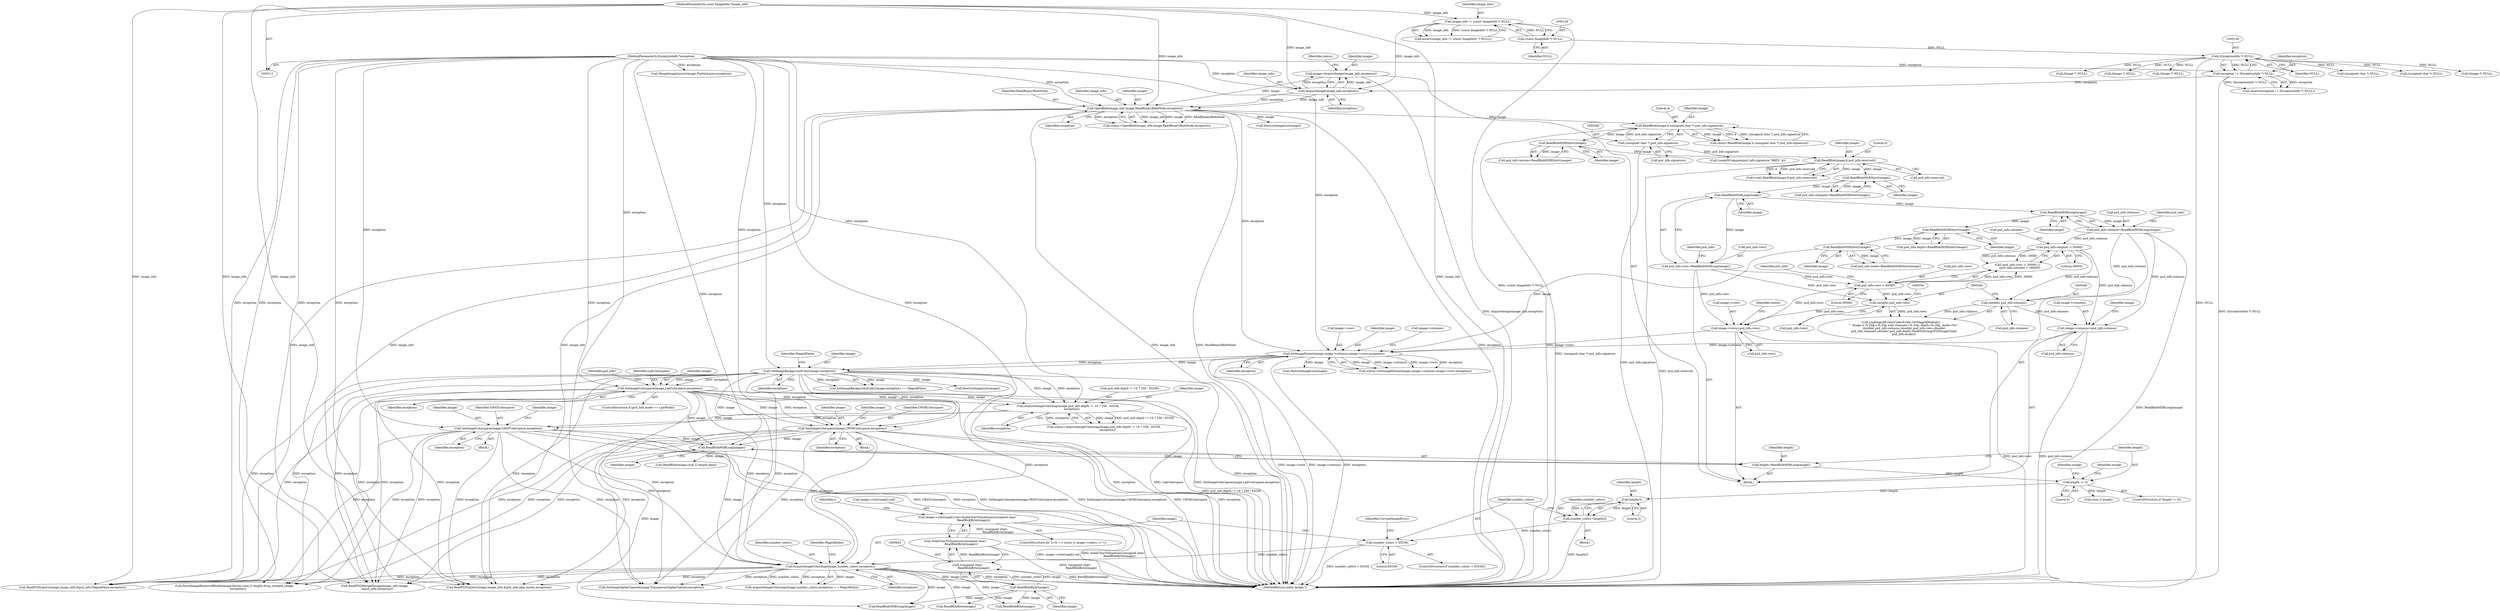 digraph "0_ImageMagick_4b1b9c0522628887195bad3a6723f7000b0c9a58@array" {
"1000633" [label="(Call,image->colormap[i].red=ScaleCharToQuantum((unsigned char)\n              ReadBlobByte(image)))"];
"1000641" [label="(Call,ScaleCharToQuantum((unsigned char)\n              ReadBlobByte(image)))"];
"1000642" [label="(Call,(unsigned char)\n              ReadBlobByte(image))"];
"1000644" [label="(Call,ReadBlobByte(image))"];
"1000612" [label="(Call,AcquireImageColormap(image,number_colors,exception))"];
"1000535" [label="(Call,ReadBlobMSBLong(image))"];
"1000436" [label="(Call,SetImageColorspace(image,CMYKColorspace,exception))"];
"1000406" [label="(Call,SetImageBackgroundColor(image,exception))"];
"1000388" [label="(Call,SetImageExtent(image,image->columns,image->rows,exception))"];
"1000325" [label="(Call,ReadBlobMSBShort(image))"];
"1000298" [label="(Call,ReadBlobMSBShort(image))"];
"1000271" [label="(Call,ReadBlobMSBLong(image))"];
"1000265" [label="(Call,ReadBlobMSBLong(image))"];
"1000250" [label="(Call,ReadBlobMSBShort(image))"];
"1000240" [label="(Call,ReadBlob(image,6,psd_info.reserved))"];
"1000208" [label="(Call,ReadBlobMSBShort(image))"];
"1000196" [label="(Call,ReadBlob(image,4,(unsigned char *) psd_info.signature))"];
"1000171" [label="(Call,OpenBlob(image_info,image,ReadBinaryBlobMode,exception))"];
"1000166" [label="(Call,AcquireImage(image_info,exception))"];
"1000126" [label="(Call,image_info != (const ImageInfo *) NULL)"];
"1000112" [label="(MethodParameterIn,const ImageInfo *image_info)"];
"1000128" [label="(Call,(const ImageInfo *) NULL)"];
"1000153" [label="(Call,exception != (ExceptionInfo *) NULL)"];
"1000113" [label="(MethodParameterIn,ExceptionInfo *exception)"];
"1000155" [label="(Call,(ExceptionInfo *) NULL)"];
"1000164" [label="(Call,image=AcquireImage(image_info,exception))"];
"1000199" [label="(Call,(unsigned char *) psd_info.signature)"];
"1000372" [label="(Call,image->columns=psd_info.columns)"];
"1000286" [label="(Call,psd_info.columns > 30000)"];
"1000267" [label="(Call,psd_info.columns=ReadBlobMSBLong(image))"];
"1000339" [label="(Call,(double) psd_info.columns)"];
"1000379" [label="(Call,image->rows=psd_info.rows)"];
"1000281" [label="(Call,psd_info.rows > 30000)"];
"1000261" [label="(Call,psd_info.rows=ReadBlobMSBLong(image))"];
"1000344" [label="(Call,(double) psd_info.rows)"];
"1000425" [label="(Call,SetImageColorspace(image,LabColorspace,exception))"];
"1000504" [label="(Call,SetImageColorspace(image,GRAYColorspace,exception))"];
"1000474" [label="(Call,AcquireImageColormap(image,psd_info.depth != 16 ? 256 : 65536,\n        exception))"];
"1000604" [label="(Call,number_colors > 65536)"];
"1000598" [label="(Call,number_colors=length/3)"];
"1000600" [label="(Call,length/3)"];
"1000538" [label="(Call,length != 0)"];
"1000533" [label="(Call,length=ReadBlobMSBLong(image))"];
"1000173" [label="(Identifier,image)"];
"1000670" [label="(Call,ReadBlobByte(image))"];
"1000604" [label="(Call,number_colors > 65536)"];
"1000614" [label="(Identifier,number_colors)"];
"1000538" [label="(Call,length != 0)"];
"1000605" [label="(Identifier,number_colors)"];
"1000615" [label="(Identifier,exception)"];
"1000510" [label="(Identifier,image)"];
"1000437" [label="(Identifier,image)"];
"1000611" [label="(Call,AcquireImageColormap(image,number_colors,exception) == MagickFalse)"];
"1000428" [label="(Identifier,exception)"];
"1000425" [label="(Call,SetImageColorspace(image,LabColorspace,exception))"];
"1000642" [label="(Call,(unsigned char)\n              ReadBlobByte(image))"];
"1000396" [label="(Identifier,exception)"];
"1000372" [label="(Call,image->columns=psd_info.columns)"];
"1000601" [label="(Identifier,length)"];
"1000341" [label="(Call,psd_info.columns)"];
"1000242" [label="(Literal,6)"];
"1000174" [label="(Identifier,ReadBinaryBlobMode)"];
"1000128" [label="(Call,(const ImageInfo *) NULL)"];
"1000269" [label="(Identifier,psd_info)"];
"1000287" [label="(Call,psd_info.columns)"];
"1000505" [label="(Identifier,image)"];
"1000707" [label="(Identifier,image)"];
"1000439" [label="(Identifier,exception)"];
"1000321" [label="(Call,psd_info.mode=ReadBlobMSBShort(image))"];
"1000298" [label="(Call,ReadBlobMSBShort(image))"];
"1000387" [label="(Identifier,status)"];
"1000169" [label="(Call,status=OpenBlob(image_info,image,ReadBinaryBlobMode,exception))"];
"1000762" [label="(Call,(unsigned char *) NULL)"];
"1000238" [label="(Call,(void) ReadBlob(image,6,psd_info.reserved))"];
"1000961" [label="(Call,ReadPSDMergedImage(image_info,image,\n      &psd_info,exception))"];
"1000280" [label="(Call,(psd_info.rows > 30000) ||\n      (psd_info.columns > 30000))"];
"1000267" [label="(Call,psd_info.columns=ReadBlobMSBLong(image))"];
"1000575" [label="(Call,(unsigned char *) NULL)"];
"1000436" [label="(Call,SetImageColorspace(image,CMYKColorspace,exception))"];
"1001008" [label="(Call,(Image *) NULL)"];
"1000723" [label="(Call,ReadBlobMSBLong(image))"];
"1000598" [label="(Call,number_colors=length/3)"];
"1000186" [label="(Call,(Image *) NULL)"];
"1000266" [label="(Identifier,image)"];
"1000613" [label="(Identifier,image)"];
"1000413" [label="(Call,DestroyImageList(image))"];
"1000602" [label="(Literal,3)"];
"1000484" [label="(Identifier,exception)"];
"1000539" [label="(Identifier,length)"];
"1000402" [label="(Call,DestroyImageList(image))"];
"1000208" [label="(Call,ReadBlobMSBShort(image))"];
"1000194" [label="(Call,count=ReadBlob(image,4,(unsigned char *) psd_info.signature))"];
"1000644" [label="(Call,ReadBlobByte(image))"];
"1000388" [label="(Call,SetImageExtent(image,image->columns,image->rows,exception))"];
"1000475" [label="(Identifier,image)"];
"1000272" [label="(Identifier,image)"];
"1000251" [label="(Identifier,image)"];
"1000442" [label="(Identifier,image)"];
"1000126" [label="(Call,image_info != (const ImageInfo *) NULL)"];
"1000152" [label="(Call,assert(exception != (ExceptionInfo *) NULL))"];
"1000154" [label="(Identifier,exception)"];
"1000130" [label="(Identifier,NULL)"];
"1000471" [label="(Block,)"];
"1000268" [label="(Call,psd_info.columns)"];
"1000217" [label="(Call,LocaleNCompare(psd_info.signature,\"8BPS\",4))"];
"1000262" [label="(Call,psd_info.rows)"];
"1000633" [label="(Call,image->colormap[i].red=ScaleCharToQuantum((unsigned char)\n              ReadBlobByte(image)))"];
"1000381" [label="(Identifier,image)"];
"1000286" [label="(Call,psd_info.columns > 30000)"];
"1000504" [label="(Call,SetImageColorspace(image,GRAYColorspace,exception))"];
"1000383" [label="(Call,psd_info.rows)"];
"1000197" [label="(Identifier,image)"];
"1000408" [label="(Identifier,exception)"];
"1000201" [label="(Call,psd_info.signature)"];
"1000405" [label="(Call,SetImageBackgroundColor(image,exception) == MagickFalse)"];
"1000472" [label="(Call,status=AcquireImageColormap(image,psd_info.depth != 16 ? 256 : 65536,\n        exception))"];
"1000285" [label="(Literal,30000)"];
"1000250" [label="(Call,ReadBlobMSBShort(image))"];
"1000641" [label="(Call,ScaleCharToQuantum((unsigned char)\n              ReadBlobByte(image)))"];
"1000608" [label="(Identifier,CorruptImageError)"];
"1000620" [label="(ControlStructure,for (i=0; i < (ssize_t) image->colors; i++))"];
"1000281" [label="(Call,psd_info.rows > 30000)"];
"1000476" [label="(Call,psd_info.depth != 16 ? 256 : 65536)"];
"1000596" [label="(Block,)"];
"1000335" [label="(Call,LogMagickEvent(CoderEvent,GetMagickModule(),\n      \"  Image is %.20g x %.20g with channels=%.20g, depth=%.20g, mode=%s\",\n      (double) psd_info.columns,(double) psd_info.rows,(double)\n      psd_info.channels,(double) psd_info.depth,ModeToString((PSDImageType)\n      psd_info.mode)))"];
"1000507" [label="(Identifier,exception)"];
"1000346" [label="(Call,psd_info.rows)"];
"1000432" [label="(Identifier,psd_info)"];
"1000277" [label="(Identifier,psd_info)"];
"1000612" [label="(Call,AcquireImageColormap(image,number_colors,exception))"];
"1000241" [label="(Identifier,image)"];
"1000419" [label="(ControlStructure,if (psd_info.mode == LabMode))"];
"1000153" [label="(Call,exception != (ExceptionInfo *) NULL)"];
"1000380" [label="(Call,image->rows)"];
"1000246" [label="(Call,psd_info.channels=ReadBlobMSBShort(image))"];
"1000427" [label="(Identifier,LabColorspace)"];
"1000265" [label="(Call,ReadBlobMSBLong(image))"];
"1000645" [label="(Identifier,image)"];
"1000540" [label="(Literal,0)"];
"1000416" [label="(Call,(Image *) NULL)"];
"1000379" [label="(Call,image->rows=psd_info.rows)"];
"1000426" [label="(Identifier,image)"];
"1000533" [label="(Call,length=ReadBlobMSBLong(image))"];
"1000913" [label="(Call,(Image *) NULL)"];
"1000125" [label="(Call,assert(image_info != (const ImageInfo *) NULL))"];
"1000373" [label="(Call,image->columns)"];
"1000600" [label="(Call,length/3)"];
"1000290" [label="(Literal,30000)"];
"1000172" [label="(Identifier,image_info)"];
"1000634" [label="(Call,image->colormap[i].red)"];
"1000390" [label="(Call,image->columns)"];
"1000204" [label="(Call,psd_info.version=ReadBlobMSBShort(image))"];
"1000167" [label="(Identifier,image_info)"];
"1000114" [label="(Block,)"];
"1000198" [label="(Literal,4)"];
"1000183" [label="(Call,DestroyImageList(image))"];
"1000474" [label="(Call,AcquireImageColormap(image,psd_info.depth != 16 ? 256 : 65536,\n        exception))"];
"1000127" [label="(Identifier,image_info)"];
"1000599" [label="(Identifier,number_colors)"];
"1000407" [label="(Identifier,image)"];
"1000294" [label="(Call,psd_info.depth=ReadBlobMSBShort(image))"];
"1000113" [label="(MethodParameterIn,ExceptionInfo *exception)"];
"1000344" [label="(Call,(double) psd_info.rows)"];
"1000240" [label="(Call,ReadBlob(image,6,psd_info.reserved))"];
"1001042" [label="(Call,MergeImageLayers(image,FlattenLayer,exception))"];
"1000170" [label="(Identifier,status)"];
"1000168" [label="(Identifier,exception)"];
"1000325" [label="(Call,ReadBlobMSBShort(image))"];
"1000326" [label="(Identifier,image)"];
"1000271" [label="(Call,ReadBlobMSBLong(image))"];
"1000376" [label="(Call,psd_info.columns)"];
"1000545" [label="(Identifier,image)"];
"1000339" [label="(Call,(double) psd_info.columns)"];
"1000196" [label="(Call,ReadBlob(image,4,(unsigned char *) psd_info.signature))"];
"1000282" [label="(Call,psd_info.rows)"];
"1000895" [label="(Call,ReadPSDLayers(image,image_info,&psd_info,skip_layers,exception))"];
"1000157" [label="(Identifier,NULL)"];
"1000199" [label="(Call,(unsigned char *) psd_info.signature)"];
"1000393" [label="(Call,image->rows)"];
"1000535" [label="(Call,ReadBlobMSBLong(image))"];
"1000987" [label="(Call,ReadPSDLayers(image,image_info,&psd_info,MagickFalse,exception))"];
"1000409" [label="(Identifier,MagickFalse)"];
"1000438" [label="(Identifier,CMYKColorspace)"];
"1000616" [label="(Identifier,MagickFalse)"];
"1000406" [label="(Call,SetImageBackgroundColor(image,exception))"];
"1000506" [label="(Identifier,GRAYColorspace)"];
"1000261" [label="(Call,psd_info.rows=ReadBlobMSBLong(image))"];
"1000583" [label="(Call,ReadBlob(image,(size_t) length,data))"];
"1000632" [label="(Identifier,i)"];
"1000386" [label="(Call,status=SetImageExtent(image,image->columns,image->rows,exception))"];
"1000299" [label="(Identifier,image)"];
"1000171" [label="(Call,OpenBlob(image_info,image,ReadBinaryBlobMode,exception))"];
"1000435" [label="(Block,)"];
"1000288" [label="(Identifier,psd_info)"];
"1000209" [label="(Identifier,image)"];
"1000536" [label="(Identifier,image)"];
"1000155" [label="(Call,(ExceptionInfo *) NULL)"];
"1000389" [label="(Identifier,image)"];
"1000112" [label="(MethodParameterIn,const ImageInfo *image_info)"];
"1000606" [label="(Literal,65536)"];
"1000566" [label="(Call,(size_t) length)"];
"1000801" [label="(Call,ParseImageResourceBlocks(image,blocks,(size_t) length,&has_merged_image,\n        exception))"];
"1001057" [label="(MethodReturn,static Image *)"];
"1000696" [label="(Call,ReadBlobByte(image))"];
"1000166" [label="(Call,AcquireImage(image_info,exception))"];
"1000165" [label="(Identifier,image)"];
"1000164" [label="(Call,image=AcquireImage(image_info,exception))"];
"1000603" [label="(ControlStructure,if (number_colors > 65536))"];
"1000537" [label="(ControlStructure,if (length != 0))"];
"1000534" [label="(Identifier,length)"];
"1000243" [label="(Call,psd_info.reserved)"];
"1000175" [label="(Identifier,exception)"];
"1001022" [label="(Call,SetImageAlphaChannel(image,TransparentAlphaChannel,exception))"];
"1000633" -> "1000620"  [label="AST: "];
"1000633" -> "1000641"  [label="CFG: "];
"1000634" -> "1000633"  [label="AST: "];
"1000641" -> "1000633"  [label="AST: "];
"1000632" -> "1000633"  [label="CFG: "];
"1000633" -> "1001057"  [label="DDG: ScaleCharToQuantum((unsigned char)\n              ReadBlobByte(image))"];
"1000633" -> "1001057"  [label="DDG: image->colormap[i].red"];
"1000641" -> "1000633"  [label="DDG: (unsigned char)\n              ReadBlobByte(image)"];
"1000641" -> "1000642"  [label="CFG: "];
"1000642" -> "1000641"  [label="AST: "];
"1000641" -> "1001057"  [label="DDG: (unsigned char)\n              ReadBlobByte(image)"];
"1000642" -> "1000641"  [label="DDG: ReadBlobByte(image)"];
"1000642" -> "1000644"  [label="CFG: "];
"1000643" -> "1000642"  [label="AST: "];
"1000644" -> "1000642"  [label="AST: "];
"1000642" -> "1001057"  [label="DDG: ReadBlobByte(image)"];
"1000644" -> "1000642"  [label="DDG: image"];
"1000644" -> "1000645"  [label="CFG: "];
"1000645" -> "1000644"  [label="AST: "];
"1000612" -> "1000644"  [label="DDG: image"];
"1000644" -> "1000670"  [label="DDG: image"];
"1000644" -> "1000696"  [label="DDG: image"];
"1000644" -> "1000723"  [label="DDG: image"];
"1000612" -> "1000611"  [label="AST: "];
"1000612" -> "1000615"  [label="CFG: "];
"1000613" -> "1000612"  [label="AST: "];
"1000614" -> "1000612"  [label="AST: "];
"1000615" -> "1000612"  [label="AST: "];
"1000616" -> "1000612"  [label="CFG: "];
"1000612" -> "1001057"  [label="DDG: number_colors"];
"1000612" -> "1001057"  [label="DDG: exception"];
"1000612" -> "1000611"  [label="DDG: image"];
"1000612" -> "1000611"  [label="DDG: number_colors"];
"1000612" -> "1000611"  [label="DDG: exception"];
"1000535" -> "1000612"  [label="DDG: image"];
"1000604" -> "1000612"  [label="DDG: number_colors"];
"1000425" -> "1000612"  [label="DDG: exception"];
"1000504" -> "1000612"  [label="DDG: exception"];
"1000406" -> "1000612"  [label="DDG: exception"];
"1000436" -> "1000612"  [label="DDG: exception"];
"1000113" -> "1000612"  [label="DDG: exception"];
"1000612" -> "1000670"  [label="DDG: image"];
"1000612" -> "1000696"  [label="DDG: image"];
"1000612" -> "1000723"  [label="DDG: image"];
"1000612" -> "1000801"  [label="DDG: exception"];
"1000612" -> "1000895"  [label="DDG: exception"];
"1000612" -> "1000961"  [label="DDG: exception"];
"1000612" -> "1000987"  [label="DDG: exception"];
"1000612" -> "1001022"  [label="DDG: exception"];
"1000535" -> "1000533"  [label="AST: "];
"1000535" -> "1000536"  [label="CFG: "];
"1000536" -> "1000535"  [label="AST: "];
"1000533" -> "1000535"  [label="CFG: "];
"1000535" -> "1000533"  [label="DDG: image"];
"1000436" -> "1000535"  [label="DDG: image"];
"1000406" -> "1000535"  [label="DDG: image"];
"1000425" -> "1000535"  [label="DDG: image"];
"1000504" -> "1000535"  [label="DDG: image"];
"1000535" -> "1000583"  [label="DDG: image"];
"1000535" -> "1000723"  [label="DDG: image"];
"1000436" -> "1000435"  [label="AST: "];
"1000436" -> "1000439"  [label="CFG: "];
"1000437" -> "1000436"  [label="AST: "];
"1000438" -> "1000436"  [label="AST: "];
"1000439" -> "1000436"  [label="AST: "];
"1000442" -> "1000436"  [label="CFG: "];
"1000436" -> "1001057"  [label="DDG: SetImageColorspace(image,CMYKColorspace,exception)"];
"1000436" -> "1001057"  [label="DDG: CMYKColorspace"];
"1000436" -> "1001057"  [label="DDG: exception"];
"1000406" -> "1000436"  [label="DDG: image"];
"1000406" -> "1000436"  [label="DDG: exception"];
"1000425" -> "1000436"  [label="DDG: image"];
"1000425" -> "1000436"  [label="DDG: exception"];
"1000113" -> "1000436"  [label="DDG: exception"];
"1000436" -> "1000801"  [label="DDG: exception"];
"1000436" -> "1000895"  [label="DDG: exception"];
"1000436" -> "1000961"  [label="DDG: exception"];
"1000436" -> "1000987"  [label="DDG: exception"];
"1000436" -> "1001022"  [label="DDG: exception"];
"1000406" -> "1000405"  [label="AST: "];
"1000406" -> "1000408"  [label="CFG: "];
"1000407" -> "1000406"  [label="AST: "];
"1000408" -> "1000406"  [label="AST: "];
"1000409" -> "1000406"  [label="CFG: "];
"1000406" -> "1001057"  [label="DDG: exception"];
"1000406" -> "1000405"  [label="DDG: image"];
"1000406" -> "1000405"  [label="DDG: exception"];
"1000388" -> "1000406"  [label="DDG: image"];
"1000388" -> "1000406"  [label="DDG: exception"];
"1000113" -> "1000406"  [label="DDG: exception"];
"1000406" -> "1000413"  [label="DDG: image"];
"1000406" -> "1000425"  [label="DDG: image"];
"1000406" -> "1000425"  [label="DDG: exception"];
"1000406" -> "1000474"  [label="DDG: image"];
"1000406" -> "1000474"  [label="DDG: exception"];
"1000406" -> "1000801"  [label="DDG: exception"];
"1000406" -> "1000895"  [label="DDG: exception"];
"1000406" -> "1000961"  [label="DDG: exception"];
"1000406" -> "1000987"  [label="DDG: exception"];
"1000406" -> "1001022"  [label="DDG: exception"];
"1000388" -> "1000386"  [label="AST: "];
"1000388" -> "1000396"  [label="CFG: "];
"1000389" -> "1000388"  [label="AST: "];
"1000390" -> "1000388"  [label="AST: "];
"1000393" -> "1000388"  [label="AST: "];
"1000396" -> "1000388"  [label="AST: "];
"1000386" -> "1000388"  [label="CFG: "];
"1000388" -> "1001057"  [label="DDG: exception"];
"1000388" -> "1001057"  [label="DDG: image->rows"];
"1000388" -> "1001057"  [label="DDG: image->columns"];
"1000388" -> "1000386"  [label="DDG: image"];
"1000388" -> "1000386"  [label="DDG: image->columns"];
"1000388" -> "1000386"  [label="DDG: image->rows"];
"1000388" -> "1000386"  [label="DDG: exception"];
"1000325" -> "1000388"  [label="DDG: image"];
"1000372" -> "1000388"  [label="DDG: image->columns"];
"1000379" -> "1000388"  [label="DDG: image->rows"];
"1000171" -> "1000388"  [label="DDG: exception"];
"1000113" -> "1000388"  [label="DDG: exception"];
"1000388" -> "1000402"  [label="DDG: image"];
"1000325" -> "1000321"  [label="AST: "];
"1000325" -> "1000326"  [label="CFG: "];
"1000326" -> "1000325"  [label="AST: "];
"1000321" -> "1000325"  [label="CFG: "];
"1000325" -> "1000321"  [label="DDG: image"];
"1000298" -> "1000325"  [label="DDG: image"];
"1000298" -> "1000294"  [label="AST: "];
"1000298" -> "1000299"  [label="CFG: "];
"1000299" -> "1000298"  [label="AST: "];
"1000294" -> "1000298"  [label="CFG: "];
"1000298" -> "1000294"  [label="DDG: image"];
"1000271" -> "1000298"  [label="DDG: image"];
"1000271" -> "1000267"  [label="AST: "];
"1000271" -> "1000272"  [label="CFG: "];
"1000272" -> "1000271"  [label="AST: "];
"1000267" -> "1000271"  [label="CFG: "];
"1000271" -> "1000267"  [label="DDG: image"];
"1000265" -> "1000271"  [label="DDG: image"];
"1000265" -> "1000261"  [label="AST: "];
"1000265" -> "1000266"  [label="CFG: "];
"1000266" -> "1000265"  [label="AST: "];
"1000261" -> "1000265"  [label="CFG: "];
"1000265" -> "1000261"  [label="DDG: image"];
"1000250" -> "1000265"  [label="DDG: image"];
"1000250" -> "1000246"  [label="AST: "];
"1000250" -> "1000251"  [label="CFG: "];
"1000251" -> "1000250"  [label="AST: "];
"1000246" -> "1000250"  [label="CFG: "];
"1000250" -> "1000246"  [label="DDG: image"];
"1000240" -> "1000250"  [label="DDG: image"];
"1000240" -> "1000238"  [label="AST: "];
"1000240" -> "1000243"  [label="CFG: "];
"1000241" -> "1000240"  [label="AST: "];
"1000242" -> "1000240"  [label="AST: "];
"1000243" -> "1000240"  [label="AST: "];
"1000238" -> "1000240"  [label="CFG: "];
"1000240" -> "1001057"  [label="DDG: psd_info.reserved"];
"1000240" -> "1000238"  [label="DDG: image"];
"1000240" -> "1000238"  [label="DDG: 6"];
"1000240" -> "1000238"  [label="DDG: psd_info.reserved"];
"1000208" -> "1000240"  [label="DDG: image"];
"1000208" -> "1000204"  [label="AST: "];
"1000208" -> "1000209"  [label="CFG: "];
"1000209" -> "1000208"  [label="AST: "];
"1000204" -> "1000208"  [label="CFG: "];
"1000208" -> "1000204"  [label="DDG: image"];
"1000196" -> "1000208"  [label="DDG: image"];
"1000196" -> "1000194"  [label="AST: "];
"1000196" -> "1000199"  [label="CFG: "];
"1000197" -> "1000196"  [label="AST: "];
"1000198" -> "1000196"  [label="AST: "];
"1000199" -> "1000196"  [label="AST: "];
"1000194" -> "1000196"  [label="CFG: "];
"1000196" -> "1001057"  [label="DDG: (unsigned char *) psd_info.signature"];
"1000196" -> "1000194"  [label="DDG: image"];
"1000196" -> "1000194"  [label="DDG: 4"];
"1000196" -> "1000194"  [label="DDG: (unsigned char *) psd_info.signature"];
"1000171" -> "1000196"  [label="DDG: image"];
"1000199" -> "1000196"  [label="DDG: psd_info.signature"];
"1000171" -> "1000169"  [label="AST: "];
"1000171" -> "1000175"  [label="CFG: "];
"1000172" -> "1000171"  [label="AST: "];
"1000173" -> "1000171"  [label="AST: "];
"1000174" -> "1000171"  [label="AST: "];
"1000175" -> "1000171"  [label="AST: "];
"1000169" -> "1000171"  [label="CFG: "];
"1000171" -> "1001057"  [label="DDG: image_info"];
"1000171" -> "1001057"  [label="DDG: ReadBinaryBlobMode"];
"1000171" -> "1001057"  [label="DDG: exception"];
"1000171" -> "1000169"  [label="DDG: image_info"];
"1000171" -> "1000169"  [label="DDG: image"];
"1000171" -> "1000169"  [label="DDG: ReadBinaryBlobMode"];
"1000171" -> "1000169"  [label="DDG: exception"];
"1000166" -> "1000171"  [label="DDG: image_info"];
"1000166" -> "1000171"  [label="DDG: exception"];
"1000112" -> "1000171"  [label="DDG: image_info"];
"1000164" -> "1000171"  [label="DDG: image"];
"1000113" -> "1000171"  [label="DDG: exception"];
"1000171" -> "1000183"  [label="DDG: image"];
"1000171" -> "1000895"  [label="DDG: image_info"];
"1000171" -> "1000961"  [label="DDG: image_info"];
"1000171" -> "1000987"  [label="DDG: image_info"];
"1000166" -> "1000164"  [label="AST: "];
"1000166" -> "1000168"  [label="CFG: "];
"1000167" -> "1000166"  [label="AST: "];
"1000168" -> "1000166"  [label="AST: "];
"1000164" -> "1000166"  [label="CFG: "];
"1000166" -> "1000164"  [label="DDG: image_info"];
"1000166" -> "1000164"  [label="DDG: exception"];
"1000126" -> "1000166"  [label="DDG: image_info"];
"1000112" -> "1000166"  [label="DDG: image_info"];
"1000153" -> "1000166"  [label="DDG: exception"];
"1000113" -> "1000166"  [label="DDG: exception"];
"1000126" -> "1000125"  [label="AST: "];
"1000126" -> "1000128"  [label="CFG: "];
"1000127" -> "1000126"  [label="AST: "];
"1000128" -> "1000126"  [label="AST: "];
"1000125" -> "1000126"  [label="CFG: "];
"1000126" -> "1001057"  [label="DDG: (const ImageInfo *) NULL"];
"1000126" -> "1000125"  [label="DDG: image_info"];
"1000126" -> "1000125"  [label="DDG: (const ImageInfo *) NULL"];
"1000112" -> "1000126"  [label="DDG: image_info"];
"1000128" -> "1000126"  [label="DDG: NULL"];
"1000112" -> "1000111"  [label="AST: "];
"1000112" -> "1001057"  [label="DDG: image_info"];
"1000112" -> "1000895"  [label="DDG: image_info"];
"1000112" -> "1000961"  [label="DDG: image_info"];
"1000112" -> "1000987"  [label="DDG: image_info"];
"1000128" -> "1000130"  [label="CFG: "];
"1000129" -> "1000128"  [label="AST: "];
"1000130" -> "1000128"  [label="AST: "];
"1000128" -> "1000155"  [label="DDG: NULL"];
"1000153" -> "1000152"  [label="AST: "];
"1000153" -> "1000155"  [label="CFG: "];
"1000154" -> "1000153"  [label="AST: "];
"1000155" -> "1000153"  [label="AST: "];
"1000152" -> "1000153"  [label="CFG: "];
"1000153" -> "1001057"  [label="DDG: (ExceptionInfo *) NULL"];
"1000153" -> "1000152"  [label="DDG: exception"];
"1000153" -> "1000152"  [label="DDG: (ExceptionInfo *) NULL"];
"1000113" -> "1000153"  [label="DDG: exception"];
"1000155" -> "1000153"  [label="DDG: NULL"];
"1000113" -> "1000111"  [label="AST: "];
"1000113" -> "1001057"  [label="DDG: exception"];
"1000113" -> "1000425"  [label="DDG: exception"];
"1000113" -> "1000474"  [label="DDG: exception"];
"1000113" -> "1000504"  [label="DDG: exception"];
"1000113" -> "1000801"  [label="DDG: exception"];
"1000113" -> "1000895"  [label="DDG: exception"];
"1000113" -> "1000961"  [label="DDG: exception"];
"1000113" -> "1000987"  [label="DDG: exception"];
"1000113" -> "1001022"  [label="DDG: exception"];
"1000113" -> "1001042"  [label="DDG: exception"];
"1000155" -> "1000157"  [label="CFG: "];
"1000156" -> "1000155"  [label="AST: "];
"1000157" -> "1000155"  [label="AST: "];
"1000155" -> "1001057"  [label="DDG: NULL"];
"1000155" -> "1000186"  [label="DDG: NULL"];
"1000155" -> "1000416"  [label="DDG: NULL"];
"1000155" -> "1000575"  [label="DDG: NULL"];
"1000155" -> "1000762"  [label="DDG: NULL"];
"1000155" -> "1000913"  [label="DDG: NULL"];
"1000155" -> "1001008"  [label="DDG: NULL"];
"1000164" -> "1000114"  [label="AST: "];
"1000165" -> "1000164"  [label="AST: "];
"1000170" -> "1000164"  [label="CFG: "];
"1000164" -> "1001057"  [label="DDG: AcquireImage(image_info,exception)"];
"1000199" -> "1000201"  [label="CFG: "];
"1000200" -> "1000199"  [label="AST: "];
"1000201" -> "1000199"  [label="AST: "];
"1000199" -> "1001057"  [label="DDG: psd_info.signature"];
"1000199" -> "1000217"  [label="DDG: psd_info.signature"];
"1000372" -> "1000114"  [label="AST: "];
"1000372" -> "1000376"  [label="CFG: "];
"1000373" -> "1000372"  [label="AST: "];
"1000376" -> "1000372"  [label="AST: "];
"1000381" -> "1000372"  [label="CFG: "];
"1000372" -> "1001057"  [label="DDG: psd_info.columns"];
"1000286" -> "1000372"  [label="DDG: psd_info.columns"];
"1000267" -> "1000372"  [label="DDG: psd_info.columns"];
"1000339" -> "1000372"  [label="DDG: psd_info.columns"];
"1000286" -> "1000280"  [label="AST: "];
"1000286" -> "1000290"  [label="CFG: "];
"1000287" -> "1000286"  [label="AST: "];
"1000290" -> "1000286"  [label="AST: "];
"1000280" -> "1000286"  [label="CFG: "];
"1000286" -> "1000280"  [label="DDG: psd_info.columns"];
"1000286" -> "1000280"  [label="DDG: 30000"];
"1000267" -> "1000286"  [label="DDG: psd_info.columns"];
"1000286" -> "1000339"  [label="DDG: psd_info.columns"];
"1000267" -> "1000114"  [label="AST: "];
"1000268" -> "1000267"  [label="AST: "];
"1000277" -> "1000267"  [label="CFG: "];
"1000267" -> "1001057"  [label="DDG: ReadBlobMSBLong(image)"];
"1000267" -> "1000339"  [label="DDG: psd_info.columns"];
"1000339" -> "1000335"  [label="AST: "];
"1000339" -> "1000341"  [label="CFG: "];
"1000340" -> "1000339"  [label="AST: "];
"1000341" -> "1000339"  [label="AST: "];
"1000345" -> "1000339"  [label="CFG: "];
"1000339" -> "1000335"  [label="DDG: psd_info.columns"];
"1000379" -> "1000114"  [label="AST: "];
"1000379" -> "1000383"  [label="CFG: "];
"1000380" -> "1000379"  [label="AST: "];
"1000383" -> "1000379"  [label="AST: "];
"1000387" -> "1000379"  [label="CFG: "];
"1000379" -> "1001057"  [label="DDG: psd_info.rows"];
"1000281" -> "1000379"  [label="DDG: psd_info.rows"];
"1000261" -> "1000379"  [label="DDG: psd_info.rows"];
"1000344" -> "1000379"  [label="DDG: psd_info.rows"];
"1000281" -> "1000280"  [label="AST: "];
"1000281" -> "1000285"  [label="CFG: "];
"1000282" -> "1000281"  [label="AST: "];
"1000285" -> "1000281"  [label="AST: "];
"1000288" -> "1000281"  [label="CFG: "];
"1000280" -> "1000281"  [label="CFG: "];
"1000281" -> "1000280"  [label="DDG: psd_info.rows"];
"1000281" -> "1000280"  [label="DDG: 30000"];
"1000261" -> "1000281"  [label="DDG: psd_info.rows"];
"1000281" -> "1000344"  [label="DDG: psd_info.rows"];
"1000261" -> "1000114"  [label="AST: "];
"1000262" -> "1000261"  [label="AST: "];
"1000269" -> "1000261"  [label="CFG: "];
"1000261" -> "1000344"  [label="DDG: psd_info.rows"];
"1000344" -> "1000335"  [label="AST: "];
"1000344" -> "1000346"  [label="CFG: "];
"1000345" -> "1000344"  [label="AST: "];
"1000346" -> "1000344"  [label="AST: "];
"1000350" -> "1000344"  [label="CFG: "];
"1000344" -> "1000335"  [label="DDG: psd_info.rows"];
"1000425" -> "1000419"  [label="AST: "];
"1000425" -> "1000428"  [label="CFG: "];
"1000426" -> "1000425"  [label="AST: "];
"1000427" -> "1000425"  [label="AST: "];
"1000428" -> "1000425"  [label="AST: "];
"1000432" -> "1000425"  [label="CFG: "];
"1000425" -> "1001057"  [label="DDG: exception"];
"1000425" -> "1001057"  [label="DDG: LabColorspace"];
"1000425" -> "1001057"  [label="DDG: SetImageColorspace(image,LabColorspace,exception)"];
"1000425" -> "1000474"  [label="DDG: image"];
"1000425" -> "1000474"  [label="DDG: exception"];
"1000425" -> "1000801"  [label="DDG: exception"];
"1000425" -> "1000895"  [label="DDG: exception"];
"1000425" -> "1000961"  [label="DDG: exception"];
"1000425" -> "1000987"  [label="DDG: exception"];
"1000425" -> "1001022"  [label="DDG: exception"];
"1000504" -> "1000471"  [label="AST: "];
"1000504" -> "1000507"  [label="CFG: "];
"1000505" -> "1000504"  [label="AST: "];
"1000506" -> "1000504"  [label="AST: "];
"1000507" -> "1000504"  [label="AST: "];
"1000510" -> "1000504"  [label="CFG: "];
"1000504" -> "1001057"  [label="DDG: GRAYColorspace"];
"1000504" -> "1001057"  [label="DDG: exception"];
"1000504" -> "1001057"  [label="DDG: SetImageColorspace(image,GRAYColorspace,exception)"];
"1000474" -> "1000504"  [label="DDG: image"];
"1000474" -> "1000504"  [label="DDG: exception"];
"1000504" -> "1000801"  [label="DDG: exception"];
"1000504" -> "1000895"  [label="DDG: exception"];
"1000504" -> "1000961"  [label="DDG: exception"];
"1000504" -> "1000987"  [label="DDG: exception"];
"1000504" -> "1001022"  [label="DDG: exception"];
"1000474" -> "1000472"  [label="AST: "];
"1000474" -> "1000484"  [label="CFG: "];
"1000475" -> "1000474"  [label="AST: "];
"1000476" -> "1000474"  [label="AST: "];
"1000484" -> "1000474"  [label="AST: "];
"1000472" -> "1000474"  [label="CFG: "];
"1000474" -> "1001057"  [label="DDG: psd_info.depth != 16 ? 256 : 65536"];
"1000474" -> "1000472"  [label="DDG: image"];
"1000474" -> "1000472"  [label="DDG: psd_info.depth != 16 ? 256 : 65536"];
"1000474" -> "1000472"  [label="DDG: exception"];
"1000604" -> "1000603"  [label="AST: "];
"1000604" -> "1000606"  [label="CFG: "];
"1000605" -> "1000604"  [label="AST: "];
"1000606" -> "1000604"  [label="AST: "];
"1000608" -> "1000604"  [label="CFG: "];
"1000613" -> "1000604"  [label="CFG: "];
"1000604" -> "1001057"  [label="DDG: number_colors > 65536"];
"1000598" -> "1000604"  [label="DDG: number_colors"];
"1000598" -> "1000596"  [label="AST: "];
"1000598" -> "1000600"  [label="CFG: "];
"1000599" -> "1000598"  [label="AST: "];
"1000600" -> "1000598"  [label="AST: "];
"1000605" -> "1000598"  [label="CFG: "];
"1000598" -> "1001057"  [label="DDG: length/3"];
"1000600" -> "1000598"  [label="DDG: length"];
"1000600" -> "1000598"  [label="DDG: 3"];
"1000600" -> "1000602"  [label="CFG: "];
"1000601" -> "1000600"  [label="AST: "];
"1000602" -> "1000600"  [label="AST: "];
"1000538" -> "1000600"  [label="DDG: length"];
"1000538" -> "1000537"  [label="AST: "];
"1000538" -> "1000540"  [label="CFG: "];
"1000539" -> "1000538"  [label="AST: "];
"1000540" -> "1000538"  [label="AST: "];
"1000545" -> "1000538"  [label="CFG: "];
"1000707" -> "1000538"  [label="CFG: "];
"1000533" -> "1000538"  [label="DDG: length"];
"1000538" -> "1000566"  [label="DDG: length"];
"1000533" -> "1000114"  [label="AST: "];
"1000534" -> "1000533"  [label="AST: "];
"1000539" -> "1000533"  [label="CFG: "];
}

